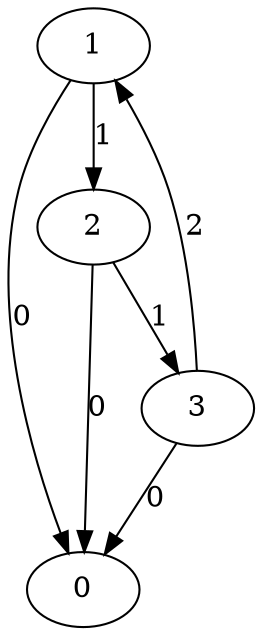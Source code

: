digraph example1 {
    protocol = "BGP";
    policy = "ShortestPath"

    1 -> 0 [label="0"]
    2 -> 0 [label="0"]
    3 -> 0 [label="0"]
    
    1 -> 2 [label="1"]
    2 -> 3 [label="1"]
    3 -> 1 [label="2"]
}